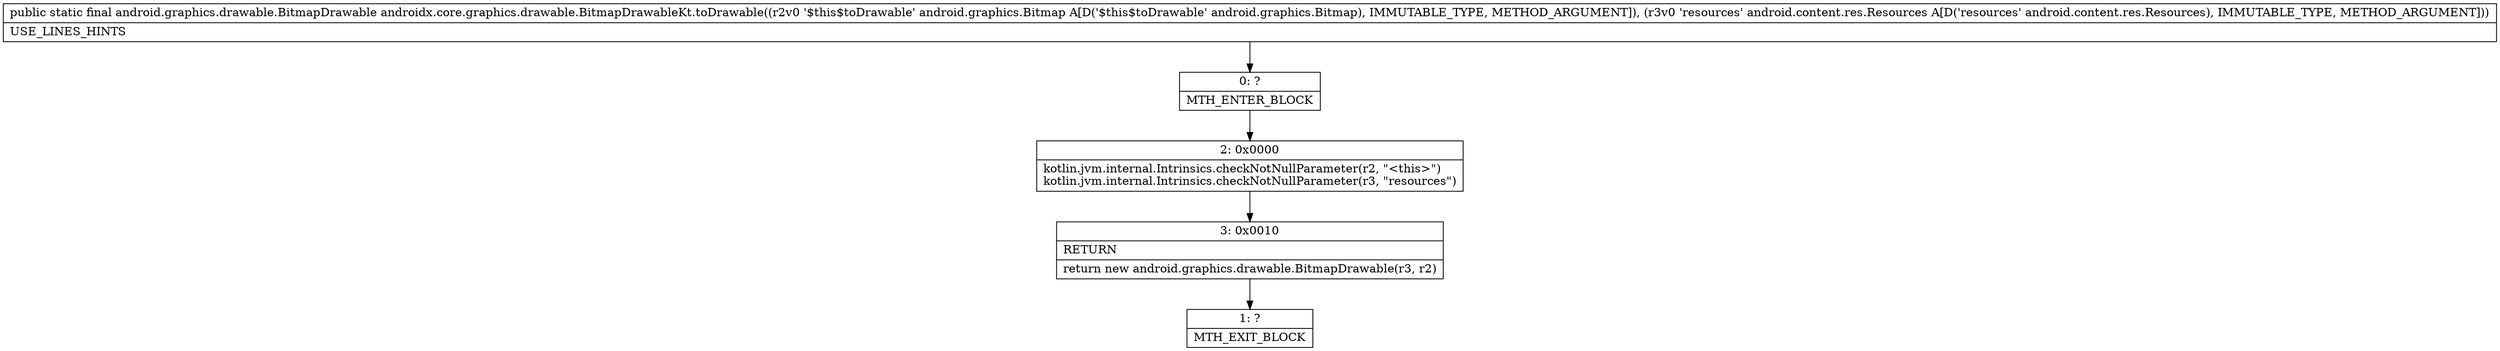 digraph "CFG forandroidx.core.graphics.drawable.BitmapDrawableKt.toDrawable(Landroid\/graphics\/Bitmap;Landroid\/content\/res\/Resources;)Landroid\/graphics\/drawable\/BitmapDrawable;" {
Node_0 [shape=record,label="{0\:\ ?|MTH_ENTER_BLOCK\l}"];
Node_2 [shape=record,label="{2\:\ 0x0000|kotlin.jvm.internal.Intrinsics.checkNotNullParameter(r2, \"\<this\>\")\lkotlin.jvm.internal.Intrinsics.checkNotNullParameter(r3, \"resources\")\l}"];
Node_3 [shape=record,label="{3\:\ 0x0010|RETURN\l|return new android.graphics.drawable.BitmapDrawable(r3, r2)\l}"];
Node_1 [shape=record,label="{1\:\ ?|MTH_EXIT_BLOCK\l}"];
MethodNode[shape=record,label="{public static final android.graphics.drawable.BitmapDrawable androidx.core.graphics.drawable.BitmapDrawableKt.toDrawable((r2v0 '$this$toDrawable' android.graphics.Bitmap A[D('$this$toDrawable' android.graphics.Bitmap), IMMUTABLE_TYPE, METHOD_ARGUMENT]), (r3v0 'resources' android.content.res.Resources A[D('resources' android.content.res.Resources), IMMUTABLE_TYPE, METHOD_ARGUMENT]))  | USE_LINES_HINTS\l}"];
MethodNode -> Node_0;Node_0 -> Node_2;
Node_2 -> Node_3;
Node_3 -> Node_1;
}

